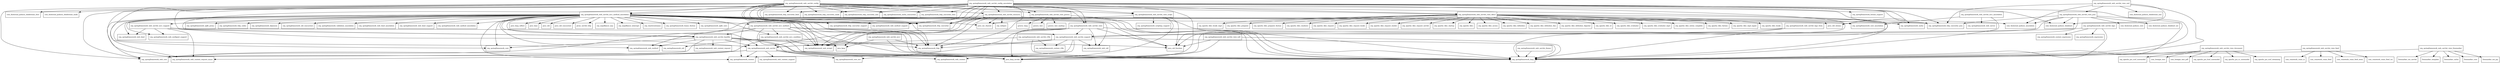 digraph spring_webmvc_5_0_4_RELEASE_package_dependencies {
  node [shape = box, fontsize=10.0];
  org_springframework_web_servlet -> java_lang_invoke;
  org_springframework_web_servlet -> org_springframework_context;
  org_springframework_web_servlet -> org_springframework_core_env;
  org_springframework_web_servlet -> org_springframework_lang;
  org_springframework_web_servlet -> org_springframework_web_context;
  org_springframework_web_servlet -> org_springframework_web_context_request_async;
  org_springframework_web_servlet -> org_springframework_web_context_support;
  org_springframework_web_servlet -> org_springframework_web_cors;
  org_springframework_web_servlet_config -> com_fasterxml_jackson_dataformat_cbor;
  org_springframework_web_servlet_config -> com_fasterxml_jackson_dataformat_smile;
  org_springframework_web_servlet_config -> org_springframework_cache_concurrent;
  org_springframework_web_servlet_config -> org_springframework_http;
  org_springframework_web_servlet_config -> org_springframework_http_converter;
  org_springframework_web_servlet_config -> org_springframework_http_converter_cbor;
  org_springframework_web_servlet_config -> org_springframework_http_converter_feed;
  org_springframework_web_servlet_config -> org_springframework_http_converter_json;
  org_springframework_web_servlet_config -> org_springframework_http_converter_smile;
  org_springframework_web_servlet_config -> org_springframework_http_converter_support;
  org_springframework_web_servlet_config -> org_springframework_http_converter_xml;
  org_springframework_web_servlet_config -> org_springframework_lang;
  org_springframework_web_servlet_config -> org_springframework_web_accept;
  org_springframework_web_servlet_config -> org_springframework_web_cors;
  org_springframework_web_servlet_config -> org_springframework_web_method_support;
  org_springframework_web_servlet_config -> org_springframework_web_servlet_handler;
  org_springframework_web_servlet_config -> org_springframework_web_servlet_mvc_method_annotation;
  org_springframework_web_servlet_config -> org_springframework_web_servlet_resource;
  org_springframework_web_servlet_config -> org_springframework_web_servlet_view;
  org_springframework_web_servlet_config -> org_springframework_web_servlet_view_groovy;
  org_springframework_web_servlet_config -> org_springframework_web_servlet_view_script;
  org_springframework_web_servlet_config -> org_springframework_web_servlet_view_tiles3;
  org_springframework_web_servlet_config_annotation -> com_fasterxml_jackson_databind;
  org_springframework_web_servlet_config_annotation -> java_lang_invoke;
  org_springframework_web_servlet_config_annotation -> java_util_function;
  org_springframework_web_servlet_config_annotation -> java_util_stream;
  org_springframework_web_servlet_config_annotation -> org_springframework_cache;
  org_springframework_web_servlet_config_annotation -> org_springframework_cache_concurrent;
  org_springframework_web_servlet_config_annotation -> org_springframework_core;
  org_springframework_web_servlet_config_annotation -> org_springframework_format_support;
  org_springframework_web_servlet_config_annotation -> org_springframework_http;
  org_springframework_web_servlet_config_annotation -> org_springframework_http_converter;
  org_springframework_web_servlet_config_annotation -> org_springframework_http_converter_cbor;
  org_springframework_web_servlet_config_annotation -> org_springframework_http_converter_feed;
  org_springframework_web_servlet_config_annotation -> org_springframework_http_converter_json;
  org_springframework_web_servlet_config_annotation -> org_springframework_http_converter_smile;
  org_springframework_web_servlet_config_annotation -> org_springframework_http_converter_support;
  org_springframework_web_servlet_config_annotation -> org_springframework_http_converter_xml;
  org_springframework_web_servlet_config_annotation -> org_springframework_lang;
  org_springframework_web_servlet_config_annotation -> org_springframework_web_accept;
  org_springframework_web_servlet_config_annotation -> org_springframework_web_context_request_async;
  org_springframework_web_servlet_config_annotation -> org_springframework_web_cors;
  org_springframework_web_servlet_config_annotation -> org_springframework_web_method_support;
  org_springframework_web_servlet_config_annotation -> org_springframework_web_servlet_handler;
  org_springframework_web_servlet_config_annotation -> org_springframework_web_servlet_mvc_method_annotation;
  org_springframework_web_servlet_config_annotation -> org_springframework_web_servlet_resource;
  org_springframework_web_servlet_config_annotation -> org_springframework_web_servlet_view;
  org_springframework_web_servlet_config_annotation -> org_springframework_web_servlet_view_groovy;
  org_springframework_web_servlet_config_annotation -> org_springframework_web_servlet_view_script;
  org_springframework_web_servlet_config_annotation -> org_springframework_web_servlet_view_tiles3;
  org_springframework_web_servlet_handler -> java_lang;
  org_springframework_web_servlet_handler -> java_lang_invoke;
  org_springframework_web_servlet_handler -> java_util_function;
  org_springframework_web_servlet_handler -> org_springframework_core;
  org_springframework_web_servlet_handler -> org_springframework_lang;
  org_springframework_web_servlet_handler -> org_springframework_web_context_request;
  org_springframework_web_servlet_handler -> org_springframework_web_cors;
  org_springframework_web_servlet_handler -> org_springframework_web_method;
  org_springframework_web_servlet_handler -> org_springframework_web_servlet;
  org_springframework_web_servlet_i18n -> org_springframework_context_i18n;
  org_springframework_web_servlet_i18n -> org_springframework_lang;
  org_springframework_web_servlet_i18n -> org_springframework_web_servlet;
  org_springframework_web_servlet_mvc -> java_lang;
  org_springframework_web_servlet_mvc -> org_springframework_http;
  org_springframework_web_servlet_mvc -> org_springframework_lang;
  org_springframework_web_servlet_mvc_annotation -> org_springframework_core_annotation;
  org_springframework_web_servlet_mvc_annotation -> org_springframework_lang;
  org_springframework_web_servlet_mvc_annotation -> org_springframework_web_server;
  org_springframework_web_servlet_mvc_condition -> org_springframework_http;
  org_springframework_web_servlet_mvc_condition -> org_springframework_lang;
  org_springframework_web_servlet_mvc_condition -> org_springframework_util;
  org_springframework_web_servlet_mvc_condition -> org_springframework_web_accept;
  org_springframework_web_servlet_mvc_condition -> org_springframework_web_cors;
  org_springframework_web_servlet_mvc_method -> java_lang_invoke;
  org_springframework_web_servlet_mvc_method -> org_springframework_http;
  org_springframework_web_servlet_mvc_method -> org_springframework_lang;
  org_springframework_web_servlet_mvc_method -> org_springframework_web_accept;
  org_springframework_web_servlet_mvc_method -> org_springframework_web_method;
  org_springframework_web_servlet_mvc_method -> org_springframework_web_servlet_handler;
  org_springframework_web_servlet_mvc_method -> org_springframework_web_servlet_mvc_condition;
  org_springframework_web_servlet_mvc_method_annotation -> com_fasterxml_jackson_annotation;
  org_springframework_web_servlet_mvc_method_annotation -> java_lang;
  org_springframework_web_servlet_mvc_method_annotation -> java_lang_invoke;
  org_springframework_web_servlet_mvc_method_annotation -> java_lang_reflect;
  org_springframework_web_servlet_mvc_method_annotation -> java_nio_charset;
  org_springframework_web_servlet_mvc_method_annotation -> java_time;
  org_springframework_web_servlet_mvc_method_annotation -> java_util;
  org_springframework_web_servlet_mvc_method_annotation -> java_util_concurrent;
  org_springframework_web_servlet_mvc_method_annotation -> java_util_function;
  org_springframework_web_servlet_mvc_method_annotation -> java_util_stream;
  org_springframework_web_servlet_mvc_method_annotation -> javax_servlet_http;
  org_springframework_web_servlet_mvc_method_annotation -> org_aopalliance_aop;
  org_springframework_web_servlet_mvc_method_annotation -> org_aopalliance_intercept;
  org_springframework_web_servlet_mvc_method_annotation -> org_reactivestreams;
  org_springframework_web_servlet_mvc_method_annotation -> org_springframework_beans_factory;
  org_springframework_web_servlet_mvc_method_annotation -> org_springframework_cglib_core;
  org_springframework_web_servlet_mvc_method_annotation -> org_springframework_cglib_proxy;
  org_springframework_web_servlet_mvc_method_annotation -> org_springframework_context;
  org_springframework_web_servlet_mvc_method_annotation -> org_springframework_core;
  org_springframework_web_servlet_mvc_method_annotation -> org_springframework_core_annotation;
  org_springframework_web_servlet_mvc_method_annotation -> org_springframework_http;
  org_springframework_web_servlet_mvc_method_annotation -> org_springframework_http_codec;
  org_springframework_web_servlet_mvc_method_annotation -> org_springframework_http_converter;
  org_springframework_web_servlet_mvc_method_annotation -> org_springframework_http_converter_json;
  org_springframework_web_servlet_mvc_method_annotation -> org_springframework_http_converter_support;
  org_springframework_web_servlet_mvc_method_annotation -> org_springframework_lang;
  org_springframework_web_servlet_mvc_method_annotation -> org_springframework_objenesis;
  org_springframework_web_servlet_mvc_method_annotation -> org_springframework_util;
  org_springframework_web_servlet_mvc_method_annotation -> org_springframework_util_concurrent;
  org_springframework_web_servlet_mvc_method_annotation -> org_springframework_validation_annotation;
  org_springframework_web_servlet_mvc_method_annotation -> org_springframework_web_accept;
  org_springframework_web_servlet_mvc_method_annotation -> org_springframework_web_bind;
  org_springframework_web_servlet_mvc_method_annotation -> org_springframework_web_bind_annotation;
  org_springframework_web_servlet_mvc_method_annotation -> org_springframework_web_bind_support;
  org_springframework_web_servlet_mvc_method_annotation -> org_springframework_web_context_request_async;
  org_springframework_web_servlet_mvc_method_annotation -> org_springframework_web_cors;
  org_springframework_web_servlet_mvc_method_annotation -> org_springframework_web_method;
  org_springframework_web_servlet_mvc_method_annotation -> org_springframework_web_method_annotation;
  org_springframework_web_servlet_mvc_method_annotation -> org_springframework_web_method_support;
  org_springframework_web_servlet_mvc_method_annotation -> org_springframework_web_multipart_support;
  org_springframework_web_servlet_mvc_method_annotation -> org_springframework_web_servlet;
  org_springframework_web_servlet_mvc_method_annotation -> org_springframework_web_servlet_handler;
  org_springframework_web_servlet_mvc_method_annotation -> org_springframework_web_servlet_mvc_condition;
  org_springframework_web_servlet_mvc_method_annotation -> org_springframework_web_servlet_mvc_method;
  org_springframework_web_servlet_mvc_method_annotation -> org_springframework_web_servlet_mvc_support;
  org_springframework_web_servlet_mvc_method_annotation -> org_springframework_web_servlet_support;
  org_springframework_web_servlet_mvc_method_annotation -> org_springframework_web_util;
  org_springframework_web_servlet_mvc_support -> org_springframework_lang;
  org_springframework_web_servlet_mvc_support -> org_springframework_web_bind;
  org_springframework_web_servlet_mvc_support -> org_springframework_web_context_request_async;
  org_springframework_web_servlet_mvc_support -> org_springframework_web_multipart_support;
  org_springframework_web_servlet_mvc_support -> org_springframework_web_servlet;
  org_springframework_web_servlet_resource -> java_lang;
  org_springframework_web_servlet_resource -> java_nio_charset;
  org_springframework_web_servlet_resource -> org_springframework_cache;
  org_springframework_web_servlet_resource -> org_springframework_context;
  org_springframework_web_servlet_resource -> org_springframework_http;
  org_springframework_web_servlet_resource -> org_springframework_http_converter;
  org_springframework_web_servlet_resource -> org_springframework_lang;
  org_springframework_web_servlet_resource -> org_springframework_web_accept;
  org_springframework_web_servlet_resource -> org_springframework_web_cors;
  org_springframework_web_servlet_resource -> org_webjars;
  org_springframework_web_servlet_support -> org_springframework_context;
  org_springframework_web_servlet_support -> org_springframework_context_i18n;
  org_springframework_web_servlet_support -> org_springframework_http;
  org_springframework_web_servlet_support -> org_springframework_lang;
  org_springframework_web_servlet_support -> org_springframework_web_context;
  org_springframework_web_servlet_support -> org_springframework_web_servlet;
  org_springframework_web_servlet_support -> org_springframework_web_util;
  org_springframework_web_servlet_tags -> org_springframework_context_expression;
  org_springframework_web_servlet_tags -> org_springframework_expression;
  org_springframework_web_servlet_tags -> org_springframework_lang;
  org_springframework_web_servlet_tags -> org_springframework_web_servlet_support;
  org_springframework_web_servlet_tags_form -> org_springframework_lang;
  org_springframework_web_servlet_tags_form -> org_springframework_web_servlet_support;
  org_springframework_web_servlet_theme -> org_springframework_lang;
  org_springframework_web_servlet_view -> java_lang_invoke;
  org_springframework_web_servlet_view -> java_util_function;
  org_springframework_web_servlet_view -> org_springframework_core_env;
  org_springframework_web_servlet_view -> org_springframework_lang;
  org_springframework_web_servlet_view -> org_springframework_web_accept;
  org_springframework_web_servlet_view -> org_springframework_web_servlet;
  org_springframework_web_servlet_view -> org_springframework_web_servlet_support;
  org_springframework_web_servlet_view -> org_springframework_web_util;
  org_springframework_web_servlet_view_document -> com_lowagie_text;
  org_springframework_web_servlet_view_document -> com_lowagie_text_pdf;
  org_springframework_web_servlet_view_document -> org_apache_poi_hssf_usermodel;
  org_springframework_web_servlet_view_document -> org_apache_poi_ss_usermodel;
  org_springframework_web_servlet_view_document -> org_apache_poi_xssf_streaming;
  org_springframework_web_servlet_view_document -> org_apache_poi_xssf_usermodel;
  org_springframework_web_servlet_view_document -> org_springframework_lang;
  org_springframework_web_servlet_view_feed -> com_rometools_rome_feed;
  org_springframework_web_servlet_view_feed -> com_rometools_rome_feed_atom;
  org_springframework_web_servlet_view_feed -> com_rometools_rome_feed_rss;
  org_springframework_web_servlet_view_feed -> com_rometools_rome_io;
  org_springframework_web_servlet_view_feed -> org_springframework_lang;
  org_springframework_web_servlet_view_freemarker -> freemarker_cache;
  org_springframework_web_servlet_view_freemarker -> freemarker_core;
  org_springframework_web_servlet_view_freemarker -> freemarker_ext_jsp;
  org_springframework_web_servlet_view_freemarker -> freemarker_ext_servlet;
  org_springframework_web_servlet_view_freemarker -> freemarker_template;
  org_springframework_web_servlet_view_freemarker -> org_springframework_lang;
  org_springframework_web_servlet_view_groovy -> groovy_lang;
  org_springframework_web_servlet_view_groovy -> groovy_text;
  org_springframework_web_servlet_view_groovy -> groovy_text_markup;
  org_springframework_web_servlet_view_groovy -> org_springframework_lang;
  org_springframework_web_servlet_view_json -> com_fasterxml_jackson_annotation;
  org_springframework_web_servlet_view_json -> com_fasterxml_jackson_core;
  org_springframework_web_servlet_view_json -> com_fasterxml_jackson_databind;
  org_springframework_web_servlet_view_json -> com_fasterxml_jackson_databind_ser;
  org_springframework_web_servlet_view_json -> java_lang_invoke;
  org_springframework_web_servlet_view_json -> java_util_function;
  org_springframework_web_servlet_view_json -> org_springframework_http_converter_json;
  org_springframework_web_servlet_view_json -> org_springframework_lang;
  org_springframework_web_servlet_view_script -> java_lang_invoke;
  org_springframework_web_servlet_view_script -> java_nio_charset;
  org_springframework_web_servlet_view_script -> java_util_function;
  org_springframework_web_servlet_view_script -> org_springframework_lang;
  org_springframework_web_servlet_view_script -> org_springframework_scripting_support;
  org_springframework_web_servlet_view_tiles3 -> org_apache_tiles;
  org_springframework_web_servlet_view_tiles3 -> org_apache_tiles_access;
  org_springframework_web_servlet_view_tiles3 -> org_apache_tiles_definition;
  org_springframework_web_servlet_view_tiles3 -> org_apache_tiles_definition_dao;
  org_springframework_web_servlet_view_tiles3 -> org_apache_tiles_definition_digester;
  org_springframework_web_servlet_view_tiles3 -> org_apache_tiles_el;
  org_springframework_web_servlet_view_tiles3 -> org_apache_tiles_evaluator;
  org_springframework_web_servlet_view_tiles3 -> org_apache_tiles_evaluator_impl;
  org_springframework_web_servlet_view_tiles3 -> org_apache_tiles_extras_complete;
  org_springframework_web_servlet_view_tiles3 -> org_apache_tiles_factory;
  org_springframework_web_servlet_view_tiles3 -> org_apache_tiles_impl_mgmt;
  org_springframework_web_servlet_view_tiles3 -> org_apache_tiles_locale;
  org_springframework_web_servlet_view_tiles3 -> org_apache_tiles_locale_impl;
  org_springframework_web_servlet_view_tiles3 -> org_apache_tiles_preparer;
  org_springframework_web_servlet_view_tiles3 -> org_apache_tiles_preparer_factory;
  org_springframework_web_servlet_view_tiles3 -> org_apache_tiles_renderer;
  org_springframework_web_servlet_view_tiles3 -> org_apache_tiles_request;
  org_springframework_web_servlet_view_tiles3 -> org_apache_tiles_request_locale;
  org_springframework_web_servlet_view_tiles3 -> org_apache_tiles_request_render;
  org_springframework_web_servlet_view_tiles3 -> org_apache_tiles_request_servlet;
  org_springframework_web_servlet_view_tiles3 -> org_apache_tiles_startup;
  org_springframework_web_servlet_view_tiles3 -> org_springframework_lang;
  org_springframework_web_servlet_view_xml -> com_fasterxml_jackson_annotation;
  org_springframework_web_servlet_view_xml -> com_fasterxml_jackson_databind;
  org_springframework_web_servlet_view_xml -> com_fasterxml_jackson_dataformat_xml;
  org_springframework_web_servlet_view_xml -> org_springframework_http_converter_json;
  org_springframework_web_servlet_view_xml -> org_springframework_lang;
  org_springframework_web_servlet_view_xml -> org_springframework_web_servlet_view_json;
  org_springframework_web_servlet_view_xslt -> java_lang_invoke;
  org_springframework_web_servlet_view_xslt -> java_util_function;
  org_springframework_web_servlet_view_xslt -> org_springframework_lang;
}
